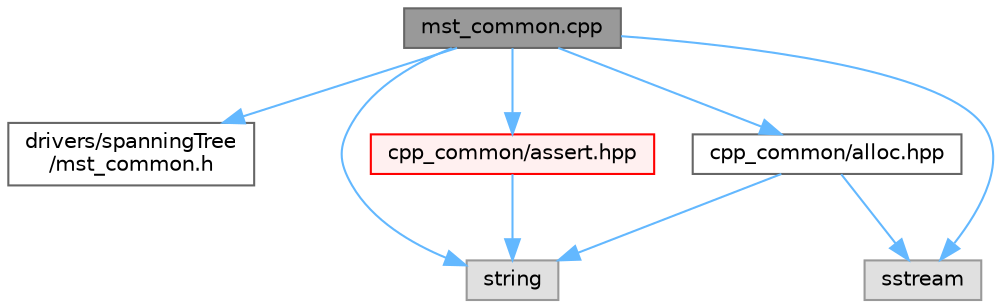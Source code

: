 digraph "mst_common.cpp"
{
 // LATEX_PDF_SIZE
  bgcolor="transparent";
  edge [fontname=Helvetica,fontsize=10,labelfontname=Helvetica,labelfontsize=10];
  node [fontname=Helvetica,fontsize=10,shape=box,height=0.2,width=0.4];
  Node1 [id="Node000001",label="mst_common.cpp",height=0.2,width=0.4,color="gray40", fillcolor="grey60", style="filled", fontcolor="black",tooltip=" "];
  Node1 -> Node2 [id="edge1_Node000001_Node000002",color="steelblue1",style="solid",tooltip=" "];
  Node2 [id="Node000002",label="drivers/spanningTree\l/mst_common.h",height=0.2,width=0.4,color="grey40", fillcolor="white", style="filled",URL="$mst__common_8h.html",tooltip=" "];
  Node1 -> Node3 [id="edge2_Node000001_Node000003",color="steelblue1",style="solid",tooltip=" "];
  Node3 [id="Node000003",label="string",height=0.2,width=0.4,color="grey60", fillcolor="#E0E0E0", style="filled",tooltip=" "];
  Node1 -> Node4 [id="edge3_Node000001_Node000004",color="steelblue1",style="solid",tooltip=" "];
  Node4 [id="Node000004",label="sstream",height=0.2,width=0.4,color="grey60", fillcolor="#E0E0E0", style="filled",tooltip=" "];
  Node1 -> Node5 [id="edge4_Node000001_Node000005",color="steelblue1",style="solid",tooltip=" "];
  Node5 [id="Node000005",label="cpp_common/assert.hpp",height=0.2,width=0.4,color="red", fillcolor="#FFF0F0", style="filled",URL="$assert_8hpp.html",tooltip="Assertions Handling."];
  Node5 -> Node3 [id="edge5_Node000005_Node000003",color="steelblue1",style="solid",tooltip=" "];
  Node1 -> Node7 [id="edge6_Node000001_Node000007",color="steelblue1",style="solid",tooltip=" "];
  Node7 [id="Node000007",label="cpp_common/alloc.hpp",height=0.2,width=0.4,color="grey40", fillcolor="white", style="filled",URL="$alloc_8hpp.html",tooltip=" "];
  Node7 -> Node3 [id="edge7_Node000007_Node000003",color="steelblue1",style="solid",tooltip=" "];
  Node7 -> Node4 [id="edge8_Node000007_Node000004",color="steelblue1",style="solid",tooltip=" "];
}
